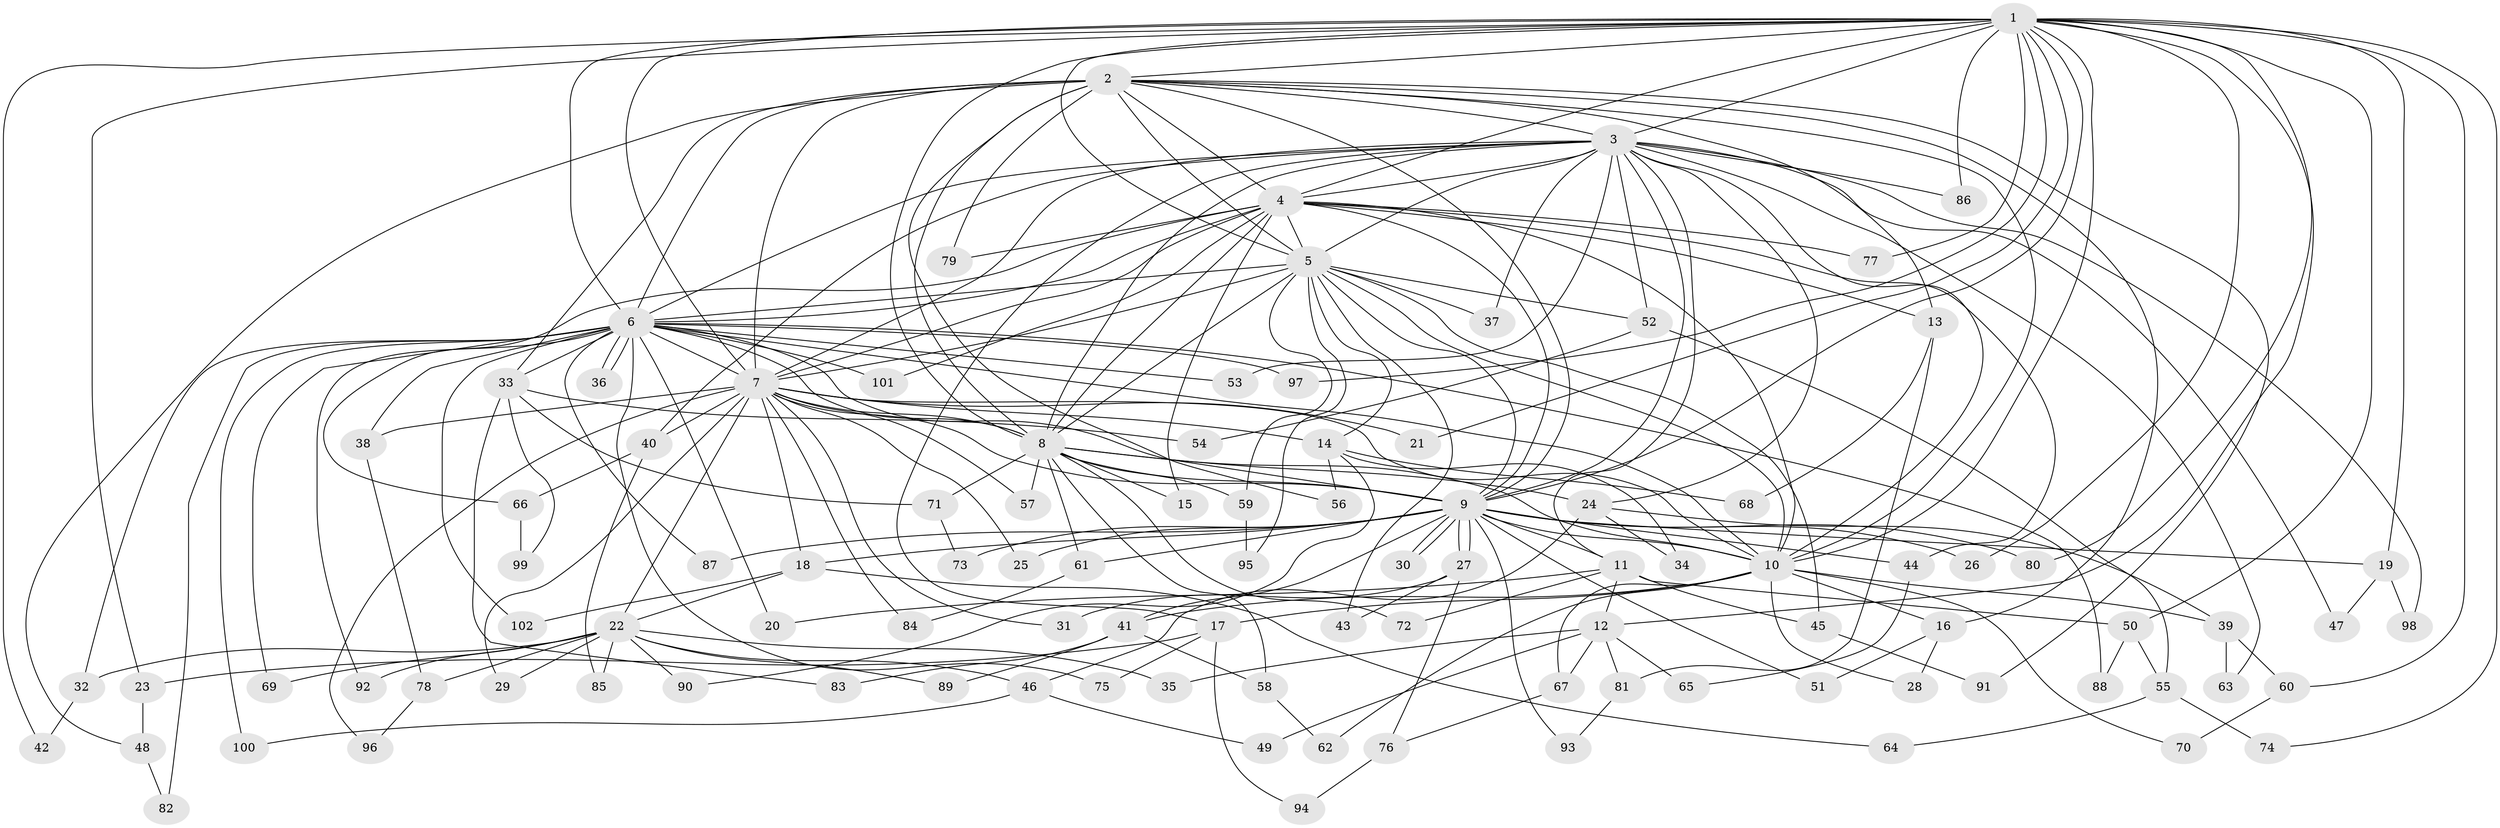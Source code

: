 // coarse degree distribution, {11: 0.03333333333333333, 1: 0.26666666666666666, 2: 0.5333333333333333, 3: 0.03333333333333333, 14: 0.03333333333333333, 13: 0.03333333333333333, 16: 0.03333333333333333, 5: 0.03333333333333333}
// Generated by graph-tools (version 1.1) at 2025/46/03/04/25 21:46:47]
// undirected, 102 vertices, 229 edges
graph export_dot {
graph [start="1"]
  node [color=gray90,style=filled];
  1;
  2;
  3;
  4;
  5;
  6;
  7;
  8;
  9;
  10;
  11;
  12;
  13;
  14;
  15;
  16;
  17;
  18;
  19;
  20;
  21;
  22;
  23;
  24;
  25;
  26;
  27;
  28;
  29;
  30;
  31;
  32;
  33;
  34;
  35;
  36;
  37;
  38;
  39;
  40;
  41;
  42;
  43;
  44;
  45;
  46;
  47;
  48;
  49;
  50;
  51;
  52;
  53;
  54;
  55;
  56;
  57;
  58;
  59;
  60;
  61;
  62;
  63;
  64;
  65;
  66;
  67;
  68;
  69;
  70;
  71;
  72;
  73;
  74;
  75;
  76;
  77;
  78;
  79;
  80;
  81;
  82;
  83;
  84;
  85;
  86;
  87;
  88;
  89;
  90;
  91;
  92;
  93;
  94;
  95;
  96;
  97;
  98;
  99;
  100;
  101;
  102;
  1 -- 2;
  1 -- 3;
  1 -- 4;
  1 -- 5;
  1 -- 6;
  1 -- 7;
  1 -- 8;
  1 -- 9;
  1 -- 10;
  1 -- 12;
  1 -- 19;
  1 -- 21;
  1 -- 23;
  1 -- 26;
  1 -- 42;
  1 -- 50;
  1 -- 60;
  1 -- 74;
  1 -- 77;
  1 -- 80;
  1 -- 86;
  1 -- 97;
  2 -- 3;
  2 -- 4;
  2 -- 5;
  2 -- 6;
  2 -- 7;
  2 -- 8;
  2 -- 9;
  2 -- 10;
  2 -- 13;
  2 -- 16;
  2 -- 33;
  2 -- 48;
  2 -- 56;
  2 -- 79;
  2 -- 91;
  3 -- 4;
  3 -- 5;
  3 -- 6;
  3 -- 7;
  3 -- 8;
  3 -- 9;
  3 -- 10;
  3 -- 11;
  3 -- 17;
  3 -- 24;
  3 -- 37;
  3 -- 40;
  3 -- 47;
  3 -- 52;
  3 -- 53;
  3 -- 63;
  3 -- 86;
  3 -- 98;
  4 -- 5;
  4 -- 6;
  4 -- 7;
  4 -- 8;
  4 -- 9;
  4 -- 10;
  4 -- 13;
  4 -- 15;
  4 -- 44;
  4 -- 66;
  4 -- 77;
  4 -- 79;
  4 -- 101;
  5 -- 6;
  5 -- 7;
  5 -- 8;
  5 -- 9;
  5 -- 10;
  5 -- 14;
  5 -- 37;
  5 -- 43;
  5 -- 45;
  5 -- 52;
  5 -- 59;
  5 -- 95;
  6 -- 7;
  6 -- 8;
  6 -- 9;
  6 -- 10;
  6 -- 20;
  6 -- 32;
  6 -- 33;
  6 -- 36;
  6 -- 36;
  6 -- 38;
  6 -- 53;
  6 -- 69;
  6 -- 75;
  6 -- 82;
  6 -- 87;
  6 -- 88;
  6 -- 92;
  6 -- 97;
  6 -- 100;
  6 -- 101;
  6 -- 102;
  7 -- 8;
  7 -- 9;
  7 -- 10;
  7 -- 14;
  7 -- 18;
  7 -- 21;
  7 -- 22;
  7 -- 25;
  7 -- 29;
  7 -- 31;
  7 -- 38;
  7 -- 40;
  7 -- 57;
  7 -- 84;
  7 -- 96;
  8 -- 9;
  8 -- 10;
  8 -- 15;
  8 -- 24;
  8 -- 57;
  8 -- 58;
  8 -- 59;
  8 -- 61;
  8 -- 71;
  8 -- 72;
  9 -- 10;
  9 -- 11;
  9 -- 18;
  9 -- 19;
  9 -- 25;
  9 -- 26;
  9 -- 27;
  9 -- 27;
  9 -- 30;
  9 -- 30;
  9 -- 41;
  9 -- 44;
  9 -- 51;
  9 -- 61;
  9 -- 73;
  9 -- 80;
  9 -- 87;
  9 -- 93;
  10 -- 16;
  10 -- 17;
  10 -- 28;
  10 -- 39;
  10 -- 41;
  10 -- 62;
  10 -- 67;
  10 -- 70;
  11 -- 12;
  11 -- 20;
  11 -- 45;
  11 -- 50;
  11 -- 72;
  12 -- 35;
  12 -- 49;
  12 -- 65;
  12 -- 67;
  12 -- 81;
  13 -- 68;
  13 -- 81;
  14 -- 34;
  14 -- 56;
  14 -- 68;
  14 -- 90;
  16 -- 28;
  16 -- 51;
  17 -- 23;
  17 -- 75;
  17 -- 94;
  18 -- 22;
  18 -- 64;
  18 -- 102;
  19 -- 47;
  19 -- 98;
  22 -- 29;
  22 -- 32;
  22 -- 35;
  22 -- 46;
  22 -- 69;
  22 -- 78;
  22 -- 85;
  22 -- 89;
  22 -- 90;
  22 -- 92;
  23 -- 48;
  24 -- 34;
  24 -- 39;
  24 -- 46;
  27 -- 31;
  27 -- 43;
  27 -- 76;
  32 -- 42;
  33 -- 54;
  33 -- 71;
  33 -- 83;
  33 -- 99;
  38 -- 78;
  39 -- 60;
  39 -- 63;
  40 -- 66;
  40 -- 85;
  41 -- 58;
  41 -- 83;
  41 -- 89;
  44 -- 65;
  45 -- 91;
  46 -- 49;
  46 -- 100;
  48 -- 82;
  50 -- 55;
  50 -- 88;
  52 -- 54;
  52 -- 55;
  55 -- 64;
  55 -- 74;
  58 -- 62;
  59 -- 95;
  60 -- 70;
  61 -- 84;
  66 -- 99;
  67 -- 76;
  71 -- 73;
  76 -- 94;
  78 -- 96;
  81 -- 93;
}

